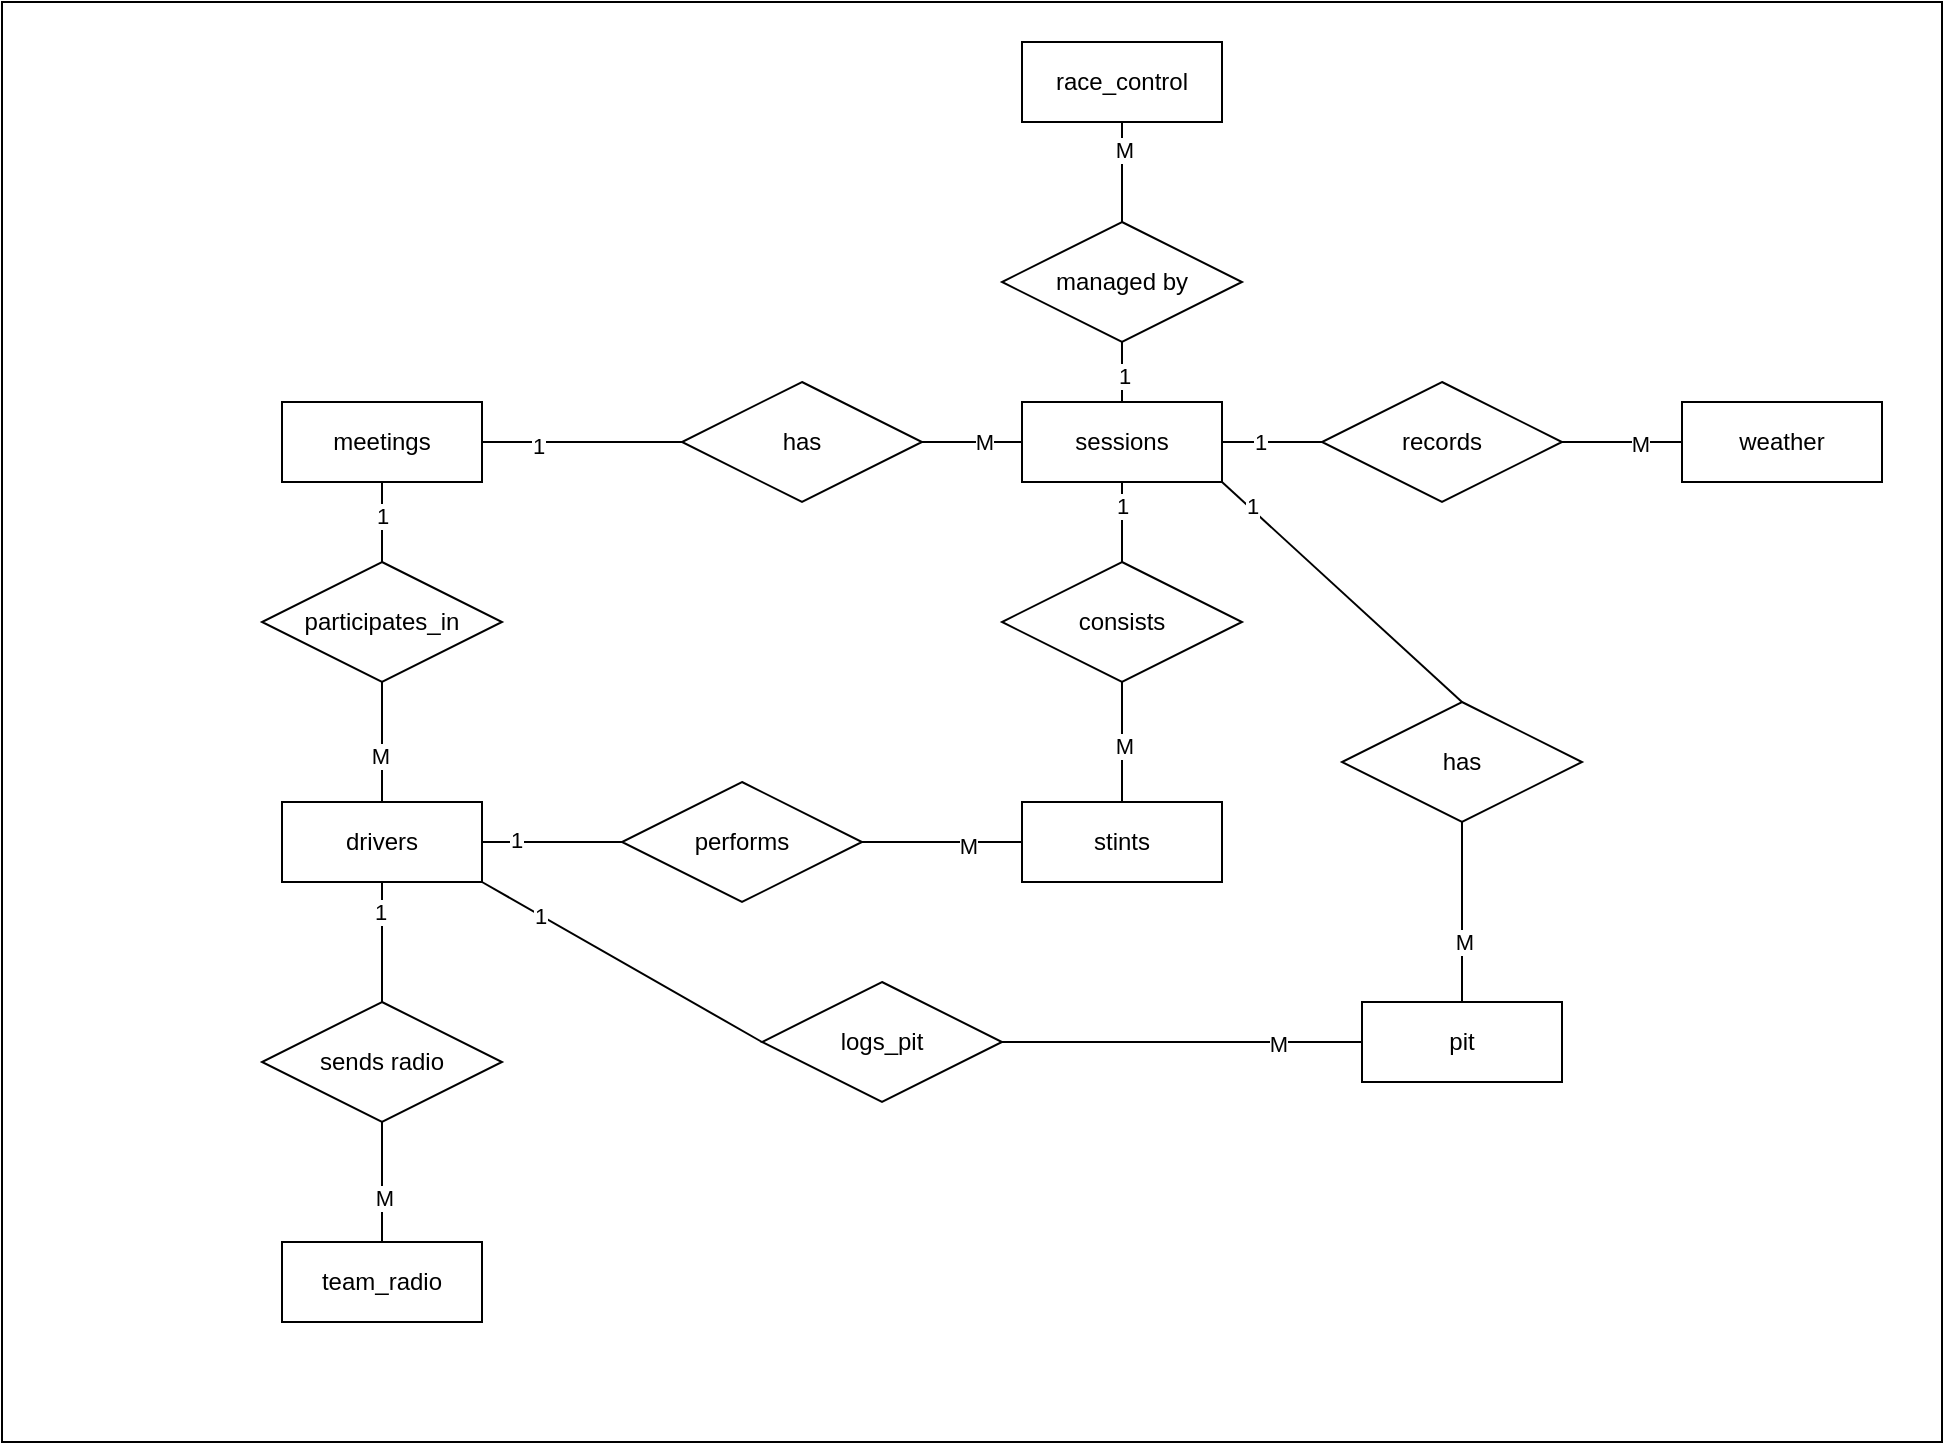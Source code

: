 <mxfile version="26.1.2">
  <diagram name="Page-1" id="7IwiaP4MJzMjOHMsoARC">
    <mxGraphModel grid="1" page="1" gridSize="10" guides="1" tooltips="1" connect="1" arrows="1" fold="1" pageScale="1" pageWidth="827" pageHeight="1169" math="0" shadow="0">
      <root>
        <mxCell id="0" />
        <mxCell id="1" parent="0" />
        <mxCell id="UGsb4Rsi1y-N294cucFI-4" value="" style="rounded=0;whiteSpace=wrap;html=1;" vertex="1" parent="1">
          <mxGeometry x="280" y="-10" width="970" height="720" as="geometry" />
        </mxCell>
        <mxCell id="pee0DD7MzSnWl7-e-I3B-1" value="drivers" style="whiteSpace=wrap;html=1;align=center;" vertex="1" parent="1">
          <mxGeometry x="420" y="390" width="100" height="40" as="geometry" />
        </mxCell>
        <mxCell id="pee0DD7MzSnWl7-e-I3B-2" value="meetings" style="whiteSpace=wrap;html=1;align=center;" vertex="1" parent="1">
          <mxGeometry x="420" y="190" width="100" height="40" as="geometry" />
        </mxCell>
        <mxCell id="pee0DD7MzSnWl7-e-I3B-3" value="sessions" style="whiteSpace=wrap;html=1;align=center;" vertex="1" parent="1">
          <mxGeometry x="790" y="190" width="100" height="40" as="geometry" />
        </mxCell>
        <mxCell id="pee0DD7MzSnWl7-e-I3B-5" value="stints" style="whiteSpace=wrap;html=1;align=center;" vertex="1" parent="1">
          <mxGeometry x="790" y="390" width="100" height="40" as="geometry" />
        </mxCell>
        <mxCell id="pee0DD7MzSnWl7-e-I3B-6" value="weather" style="whiteSpace=wrap;html=1;align=center;" vertex="1" parent="1">
          <mxGeometry x="1120" y="190" width="100" height="40" as="geometry" />
        </mxCell>
        <mxCell id="pee0DD7MzSnWl7-e-I3B-7" value="team_radio" style="whiteSpace=wrap;html=1;align=center;" vertex="1" parent="1">
          <mxGeometry x="420" y="610" width="100" height="40" as="geometry" />
        </mxCell>
        <mxCell id="pee0DD7MzSnWl7-e-I3B-8" value="pit" style="whiteSpace=wrap;html=1;align=center;" vertex="1" parent="1">
          <mxGeometry x="960" y="490" width="100" height="40" as="geometry" />
        </mxCell>
        <mxCell id="pee0DD7MzSnWl7-e-I3B-9" value="race_control" style="whiteSpace=wrap;html=1;align=center;" vertex="1" parent="1">
          <mxGeometry x="790" y="10" width="100" height="40" as="geometry" />
        </mxCell>
        <mxCell id="pee0DD7MzSnWl7-e-I3B-10" value="performs" style="shape=rhombus;perimeter=rhombusPerimeter;whiteSpace=wrap;html=1;align=center;" vertex="1" parent="1">
          <mxGeometry x="590" y="380" width="120" height="60" as="geometry" />
        </mxCell>
        <mxCell id="pee0DD7MzSnWl7-e-I3B-13" value="" style="endArrow=none;html=1;rounded=0;entryX=0;entryY=0.5;entryDx=0;entryDy=0;exitX=1;exitY=0.5;exitDx=0;exitDy=0;" edge="1" parent="1" source="pee0DD7MzSnWl7-e-I3B-10" target="pee0DD7MzSnWl7-e-I3B-5">
          <mxGeometry relative="1" as="geometry">
            <mxPoint x="470" y="510" as="sourcePoint" />
            <mxPoint x="640" y="510" as="targetPoint" />
          </mxGeometry>
        </mxCell>
        <mxCell id="UGsb4Rsi1y-N294cucFI-17" value="M" style="edgeLabel;html=1;align=center;verticalAlign=middle;resizable=0;points=[];" connectable="0" vertex="1" parent="pee0DD7MzSnWl7-e-I3B-13">
          <mxGeometry x="0.329" y="-2" relative="1" as="geometry">
            <mxPoint as="offset" />
          </mxGeometry>
        </mxCell>
        <mxCell id="pee0DD7MzSnWl7-e-I3B-15" value="" style="endArrow=none;html=1;rounded=0;entryX=1;entryY=0.5;entryDx=0;entryDy=0;exitX=0;exitY=0.5;exitDx=0;exitDy=0;" edge="1" parent="1" source="pee0DD7MzSnWl7-e-I3B-10" target="pee0DD7MzSnWl7-e-I3B-1">
          <mxGeometry relative="1" as="geometry">
            <mxPoint x="480" y="650" as="sourcePoint" />
            <mxPoint x="640" y="650" as="targetPoint" />
          </mxGeometry>
        </mxCell>
        <mxCell id="UGsb4Rsi1y-N294cucFI-18" value="1" style="edgeLabel;html=1;align=center;verticalAlign=middle;resizable=0;points=[];" connectable="0" vertex="1" parent="pee0DD7MzSnWl7-e-I3B-15">
          <mxGeometry x="0.52" y="-1" relative="1" as="geometry">
            <mxPoint as="offset" />
          </mxGeometry>
        </mxCell>
        <mxCell id="pee0DD7MzSnWl7-e-I3B-17" value="sends radio" style="shape=rhombus;perimeter=rhombusPerimeter;whiteSpace=wrap;html=1;align=center;" vertex="1" parent="1">
          <mxGeometry x="410" y="490" width="120" height="60" as="geometry" />
        </mxCell>
        <mxCell id="pee0DD7MzSnWl7-e-I3B-18" value="" style="endArrow=none;html=1;rounded=0;exitX=0.5;exitY=1;exitDx=0;exitDy=0;entryX=0.5;entryY=0;entryDx=0;entryDy=0;" edge="1" parent="1" source="pee0DD7MzSnWl7-e-I3B-1" target="pee0DD7MzSnWl7-e-I3B-17">
          <mxGeometry relative="1" as="geometry">
            <mxPoint x="480" y="650" as="sourcePoint" />
            <mxPoint x="640" y="650" as="targetPoint" />
          </mxGeometry>
        </mxCell>
        <mxCell id="UGsb4Rsi1y-N294cucFI-28" value="1" style="edgeLabel;html=1;align=center;verticalAlign=middle;resizable=0;points=[];" connectable="0" vertex="1" parent="pee0DD7MzSnWl7-e-I3B-18">
          <mxGeometry x="-0.504" y="-1" relative="1" as="geometry">
            <mxPoint as="offset" />
          </mxGeometry>
        </mxCell>
        <mxCell id="pee0DD7MzSnWl7-e-I3B-19" value="" style="endArrow=none;html=1;rounded=0;exitX=0.5;exitY=1;exitDx=0;exitDy=0;entryX=0.5;entryY=0;entryDx=0;entryDy=0;" edge="1" parent="1" source="pee0DD7MzSnWl7-e-I3B-17" target="pee0DD7MzSnWl7-e-I3B-7">
          <mxGeometry relative="1" as="geometry">
            <mxPoint x="480" y="650" as="sourcePoint" />
            <mxPoint x="640" y="650" as="targetPoint" />
          </mxGeometry>
        </mxCell>
        <mxCell id="UGsb4Rsi1y-N294cucFI-29" value="M" style="edgeLabel;html=1;align=center;verticalAlign=middle;resizable=0;points=[];" connectable="0" vertex="1" parent="pee0DD7MzSnWl7-e-I3B-19">
          <mxGeometry x="0.274" y="1" relative="1" as="geometry">
            <mxPoint as="offset" />
          </mxGeometry>
        </mxCell>
        <mxCell id="pee0DD7MzSnWl7-e-I3B-20" value="participates_in" style="shape=rhombus;perimeter=rhombusPerimeter;whiteSpace=wrap;html=1;align=center;" vertex="1" parent="1">
          <mxGeometry x="410" y="270" width="120" height="60" as="geometry" />
        </mxCell>
        <mxCell id="pee0DD7MzSnWl7-e-I3B-21" value="" style="endArrow=none;html=1;rounded=0;entryX=0.5;entryY=1;entryDx=0;entryDy=0;exitX=0.5;exitY=0;exitDx=0;exitDy=0;" edge="1" parent="1" source="pee0DD7MzSnWl7-e-I3B-1" target="pee0DD7MzSnWl7-e-I3B-20">
          <mxGeometry relative="1" as="geometry">
            <mxPoint x="470" y="440" as="sourcePoint" />
            <mxPoint x="630" y="440" as="targetPoint" />
          </mxGeometry>
        </mxCell>
        <mxCell id="UGsb4Rsi1y-N294cucFI-11" value="M" style="edgeLabel;html=1;align=center;verticalAlign=middle;resizable=0;points=[];" connectable="0" vertex="1" parent="pee0DD7MzSnWl7-e-I3B-21">
          <mxGeometry x="-0.227" y="1" relative="1" as="geometry">
            <mxPoint as="offset" />
          </mxGeometry>
        </mxCell>
        <mxCell id="pee0DD7MzSnWl7-e-I3B-22" value="" style="endArrow=none;html=1;rounded=0;entryX=0.5;entryY=1;entryDx=0;entryDy=0;exitX=0.5;exitY=0;exitDx=0;exitDy=0;" edge="1" parent="1" source="pee0DD7MzSnWl7-e-I3B-20" target="pee0DD7MzSnWl7-e-I3B-2">
          <mxGeometry relative="1" as="geometry">
            <mxPoint x="470" y="440" as="sourcePoint" />
            <mxPoint x="630" y="440" as="targetPoint" />
          </mxGeometry>
        </mxCell>
        <mxCell id="UGsb4Rsi1y-N294cucFI-12" value="1" style="edgeLabel;html=1;align=center;verticalAlign=middle;resizable=0;points=[];" connectable="0" vertex="1" parent="pee0DD7MzSnWl7-e-I3B-22">
          <mxGeometry x="0.149" relative="1" as="geometry">
            <mxPoint as="offset" />
          </mxGeometry>
        </mxCell>
        <mxCell id="pee0DD7MzSnWl7-e-I3B-23" value="has" style="shape=rhombus;perimeter=rhombusPerimeter;whiteSpace=wrap;html=1;align=center;" vertex="1" parent="1">
          <mxGeometry x="620" y="180" width="120" height="60" as="geometry" />
        </mxCell>
        <mxCell id="pee0DD7MzSnWl7-e-I3B-24" value="" style="endArrow=none;html=1;rounded=0;exitX=1;exitY=0.5;exitDx=0;exitDy=0;entryX=0;entryY=0.5;entryDx=0;entryDy=0;" edge="1" parent="1" source="pee0DD7MzSnWl7-e-I3B-2" target="pee0DD7MzSnWl7-e-I3B-23">
          <mxGeometry relative="1" as="geometry">
            <mxPoint x="540" y="470" as="sourcePoint" />
            <mxPoint x="700" y="470" as="targetPoint" />
          </mxGeometry>
        </mxCell>
        <mxCell id="UGsb4Rsi1y-N294cucFI-13" value="1" style="edgeLabel;html=1;align=center;verticalAlign=middle;resizable=0;points=[];" connectable="0" vertex="1" parent="pee0DD7MzSnWl7-e-I3B-24">
          <mxGeometry x="-0.446" y="-2" relative="1" as="geometry">
            <mxPoint as="offset" />
          </mxGeometry>
        </mxCell>
        <mxCell id="pee0DD7MzSnWl7-e-I3B-25" value="" style="endArrow=none;html=1;rounded=0;entryX=0;entryY=0.5;entryDx=0;entryDy=0;exitX=1;exitY=0.5;exitDx=0;exitDy=0;" edge="1" parent="1" source="pee0DD7MzSnWl7-e-I3B-23" target="pee0DD7MzSnWl7-e-I3B-3">
          <mxGeometry relative="1" as="geometry">
            <mxPoint x="540" y="470" as="sourcePoint" />
            <mxPoint x="700" y="470" as="targetPoint" />
          </mxGeometry>
        </mxCell>
        <mxCell id="UGsb4Rsi1y-N294cucFI-14" value="M" style="edgeLabel;html=1;align=center;verticalAlign=middle;resizable=0;points=[];" connectable="0" vertex="1" parent="pee0DD7MzSnWl7-e-I3B-25">
          <mxGeometry x="0.217" relative="1" as="geometry">
            <mxPoint as="offset" />
          </mxGeometry>
        </mxCell>
        <mxCell id="pee0DD7MzSnWl7-e-I3B-27" value="consists" style="shape=rhombus;perimeter=rhombusPerimeter;whiteSpace=wrap;html=1;align=center;" vertex="1" parent="1">
          <mxGeometry x="780" y="270" width="120" height="60" as="geometry" />
        </mxCell>
        <mxCell id="pee0DD7MzSnWl7-e-I3B-28" value="" style="endArrow=none;html=1;rounded=0;entryX=0.5;entryY=1;entryDx=0;entryDy=0;exitX=0.5;exitY=0;exitDx=0;exitDy=0;" edge="1" parent="1" source="pee0DD7MzSnWl7-e-I3B-27" target="pee0DD7MzSnWl7-e-I3B-3">
          <mxGeometry relative="1" as="geometry">
            <mxPoint x="540" y="470" as="sourcePoint" />
            <mxPoint x="700" y="470" as="targetPoint" />
          </mxGeometry>
        </mxCell>
        <mxCell id="UGsb4Rsi1y-N294cucFI-15" value="1" style="edgeLabel;html=1;align=center;verticalAlign=middle;resizable=0;points=[];" connectable="0" vertex="1" parent="pee0DD7MzSnWl7-e-I3B-28">
          <mxGeometry x="0.425" relative="1" as="geometry">
            <mxPoint as="offset" />
          </mxGeometry>
        </mxCell>
        <mxCell id="pee0DD7MzSnWl7-e-I3B-29" value="" style="endArrow=none;html=1;rounded=0;entryX=0.5;entryY=1;entryDx=0;entryDy=0;exitX=0.5;exitY=0;exitDx=0;exitDy=0;" edge="1" parent="1" source="pee0DD7MzSnWl7-e-I3B-5" target="pee0DD7MzSnWl7-e-I3B-27">
          <mxGeometry relative="1" as="geometry">
            <mxPoint x="540" y="470" as="sourcePoint" />
            <mxPoint x="700" y="470" as="targetPoint" />
          </mxGeometry>
        </mxCell>
        <mxCell id="UGsb4Rsi1y-N294cucFI-16" value="M" style="edgeLabel;html=1;align=center;verticalAlign=middle;resizable=0;points=[];" connectable="0" vertex="1" parent="pee0DD7MzSnWl7-e-I3B-29">
          <mxGeometry x="-0.044" y="-1" relative="1" as="geometry">
            <mxPoint as="offset" />
          </mxGeometry>
        </mxCell>
        <mxCell id="pee0DD7MzSnWl7-e-I3B-30" value="has" style="shape=rhombus;perimeter=rhombusPerimeter;whiteSpace=wrap;html=1;align=center;" vertex="1" parent="1">
          <mxGeometry x="950" y="340" width="120" height="60" as="geometry" />
        </mxCell>
        <mxCell id="pee0DD7MzSnWl7-e-I3B-31" value="" style="endArrow=none;html=1;rounded=0;entryX=0.5;entryY=0;entryDx=0;entryDy=0;exitX=1;exitY=1;exitDx=0;exitDy=0;" edge="1" parent="1" source="pee0DD7MzSnWl7-e-I3B-3" target="pee0DD7MzSnWl7-e-I3B-30">
          <mxGeometry relative="1" as="geometry">
            <mxPoint x="540" y="470" as="sourcePoint" />
            <mxPoint x="700" y="470" as="targetPoint" />
          </mxGeometry>
        </mxCell>
        <mxCell id="UGsb4Rsi1y-N294cucFI-21" value="1" style="edgeLabel;html=1;align=center;verticalAlign=middle;resizable=0;points=[];" connectable="0" vertex="1" parent="pee0DD7MzSnWl7-e-I3B-31">
          <mxGeometry x="-0.766" y="1" relative="1" as="geometry">
            <mxPoint as="offset" />
          </mxGeometry>
        </mxCell>
        <mxCell id="pee0DD7MzSnWl7-e-I3B-32" value="" style="endArrow=none;html=1;rounded=0;entryX=0.5;entryY=1;entryDx=0;entryDy=0;exitX=0.5;exitY=0;exitDx=0;exitDy=0;" edge="1" parent="1" source="pee0DD7MzSnWl7-e-I3B-8" target="pee0DD7MzSnWl7-e-I3B-30">
          <mxGeometry relative="1" as="geometry">
            <mxPoint x="540" y="470" as="sourcePoint" />
            <mxPoint x="700" y="470" as="targetPoint" />
          </mxGeometry>
        </mxCell>
        <mxCell id="UGsb4Rsi1y-N294cucFI-22" value="M" style="edgeLabel;html=1;align=center;verticalAlign=middle;resizable=0;points=[];" connectable="0" vertex="1" parent="pee0DD7MzSnWl7-e-I3B-32">
          <mxGeometry x="-0.327" y="-1" relative="1" as="geometry">
            <mxPoint as="offset" />
          </mxGeometry>
        </mxCell>
        <mxCell id="UGsb4Rsi1y-N294cucFI-1" value="records" style="shape=rhombus;perimeter=rhombusPerimeter;whiteSpace=wrap;html=1;align=center;" vertex="1" parent="1">
          <mxGeometry x="940" y="180" width="120" height="60" as="geometry" />
        </mxCell>
        <mxCell id="UGsb4Rsi1y-N294cucFI-2" value="" style="endArrow=none;html=1;rounded=0;entryX=0;entryY=0.5;entryDx=0;entryDy=0;exitX=1;exitY=0.5;exitDx=0;exitDy=0;" edge="1" parent="1" source="pee0DD7MzSnWl7-e-I3B-3" target="UGsb4Rsi1y-N294cucFI-1">
          <mxGeometry relative="1" as="geometry">
            <mxPoint x="540" y="470" as="sourcePoint" />
            <mxPoint x="700" y="470" as="targetPoint" />
          </mxGeometry>
        </mxCell>
        <mxCell id="UGsb4Rsi1y-N294cucFI-24" value="1" style="edgeLabel;html=1;align=center;verticalAlign=middle;resizable=0;points=[];" connectable="0" vertex="1" parent="UGsb4Rsi1y-N294cucFI-2">
          <mxGeometry x="-0.24" relative="1" as="geometry">
            <mxPoint as="offset" />
          </mxGeometry>
        </mxCell>
        <mxCell id="UGsb4Rsi1y-N294cucFI-3" value="" style="endArrow=none;html=1;rounded=0;entryX=0;entryY=0.5;entryDx=0;entryDy=0;exitX=1;exitY=0.5;exitDx=0;exitDy=0;" edge="1" parent="1" source="UGsb4Rsi1y-N294cucFI-1" target="pee0DD7MzSnWl7-e-I3B-6">
          <mxGeometry relative="1" as="geometry">
            <mxPoint x="540" y="470" as="sourcePoint" />
            <mxPoint x="700" y="470" as="targetPoint" />
          </mxGeometry>
        </mxCell>
        <mxCell id="UGsb4Rsi1y-N294cucFI-25" value="M" style="edgeLabel;html=1;align=center;verticalAlign=middle;resizable=0;points=[];" connectable="0" vertex="1" parent="UGsb4Rsi1y-N294cucFI-3">
          <mxGeometry x="0.283" y="-3" relative="1" as="geometry">
            <mxPoint y="-2" as="offset" />
          </mxGeometry>
        </mxCell>
        <mxCell id="kR-lsPkIbPtji5rl3sJj-1" value="managed by" style="shape=rhombus;perimeter=rhombusPerimeter;whiteSpace=wrap;html=1;align=center;" vertex="1" parent="1">
          <mxGeometry x="780" y="100" width="120" height="60" as="geometry" />
        </mxCell>
        <mxCell id="UGsb4Rsi1y-N294cucFI-5" value="logs_pit" style="shape=rhombus;perimeter=rhombusPerimeter;whiteSpace=wrap;html=1;align=center;" vertex="1" parent="1">
          <mxGeometry x="660" y="480" width="120" height="60" as="geometry" />
        </mxCell>
        <mxCell id="UGsb4Rsi1y-N294cucFI-6" value="" style="endArrow=none;html=1;rounded=0;entryX=0;entryY=0.5;entryDx=0;entryDy=0;exitX=1;exitY=1;exitDx=0;exitDy=0;" edge="1" parent="1" source="pee0DD7MzSnWl7-e-I3B-1" target="UGsb4Rsi1y-N294cucFI-5">
          <mxGeometry relative="1" as="geometry">
            <mxPoint x="620" y="340" as="sourcePoint" />
            <mxPoint x="780" y="340" as="targetPoint" />
          </mxGeometry>
        </mxCell>
        <mxCell id="UGsb4Rsi1y-N294cucFI-19" value="1" style="edgeLabel;html=1;align=center;verticalAlign=middle;resizable=0;points=[];" connectable="0" vertex="1" parent="UGsb4Rsi1y-N294cucFI-6">
          <mxGeometry x="-0.591" relative="1" as="geometry">
            <mxPoint as="offset" />
          </mxGeometry>
        </mxCell>
        <mxCell id="UGsb4Rsi1y-N294cucFI-7" value="" style="endArrow=none;html=1;rounded=0;entryX=0;entryY=0.5;entryDx=0;entryDy=0;exitX=1;exitY=0.5;exitDx=0;exitDy=0;" edge="1" parent="1" source="UGsb4Rsi1y-N294cucFI-5" target="pee0DD7MzSnWl7-e-I3B-8">
          <mxGeometry relative="1" as="geometry">
            <mxPoint x="620" y="340" as="sourcePoint" />
            <mxPoint x="780" y="340" as="targetPoint" />
          </mxGeometry>
        </mxCell>
        <mxCell id="UGsb4Rsi1y-N294cucFI-20" value="M" style="edgeLabel;html=1;align=center;verticalAlign=middle;resizable=0;points=[];" connectable="0" vertex="1" parent="UGsb4Rsi1y-N294cucFI-7">
          <mxGeometry x="0.53" y="-1" relative="1" as="geometry">
            <mxPoint as="offset" />
          </mxGeometry>
        </mxCell>
        <mxCell id="UGsb4Rsi1y-N294cucFI-8" value="" style="endArrow=none;html=1;rounded=0;entryX=0.5;entryY=0;entryDx=0;entryDy=0;exitX=0.5;exitY=1;exitDx=0;exitDy=0;" edge="1" parent="1" source="kR-lsPkIbPtji5rl3sJj-1" target="pee0DD7MzSnWl7-e-I3B-3">
          <mxGeometry relative="1" as="geometry">
            <mxPoint x="610" y="350" as="sourcePoint" />
            <mxPoint x="780" y="340" as="targetPoint" />
          </mxGeometry>
        </mxCell>
        <mxCell id="UGsb4Rsi1y-N294cucFI-26" value="1" style="edgeLabel;html=1;align=center;verticalAlign=middle;resizable=0;points=[];" connectable="0" vertex="1" parent="UGsb4Rsi1y-N294cucFI-8">
          <mxGeometry x="0.109" y="1" relative="1" as="geometry">
            <mxPoint as="offset" />
          </mxGeometry>
        </mxCell>
        <mxCell id="UGsb4Rsi1y-N294cucFI-9" value="" style="endArrow=none;html=1;rounded=0;exitX=0.5;exitY=1;exitDx=0;exitDy=0;entryX=0.5;entryY=0;entryDx=0;entryDy=0;" edge="1" parent="1" source="pee0DD7MzSnWl7-e-I3B-9" target="kR-lsPkIbPtji5rl3sJj-1">
          <mxGeometry relative="1" as="geometry">
            <mxPoint x="620" y="340" as="sourcePoint" />
            <mxPoint x="780" y="340" as="targetPoint" />
          </mxGeometry>
        </mxCell>
        <mxCell id="UGsb4Rsi1y-N294cucFI-27" value="M" style="edgeLabel;html=1;align=center;verticalAlign=middle;resizable=0;points=[];" connectable="0" vertex="1" parent="UGsb4Rsi1y-N294cucFI-9">
          <mxGeometry x="-0.436" y="1" relative="1" as="geometry">
            <mxPoint as="offset" />
          </mxGeometry>
        </mxCell>
      </root>
    </mxGraphModel>
  </diagram>
</mxfile>
